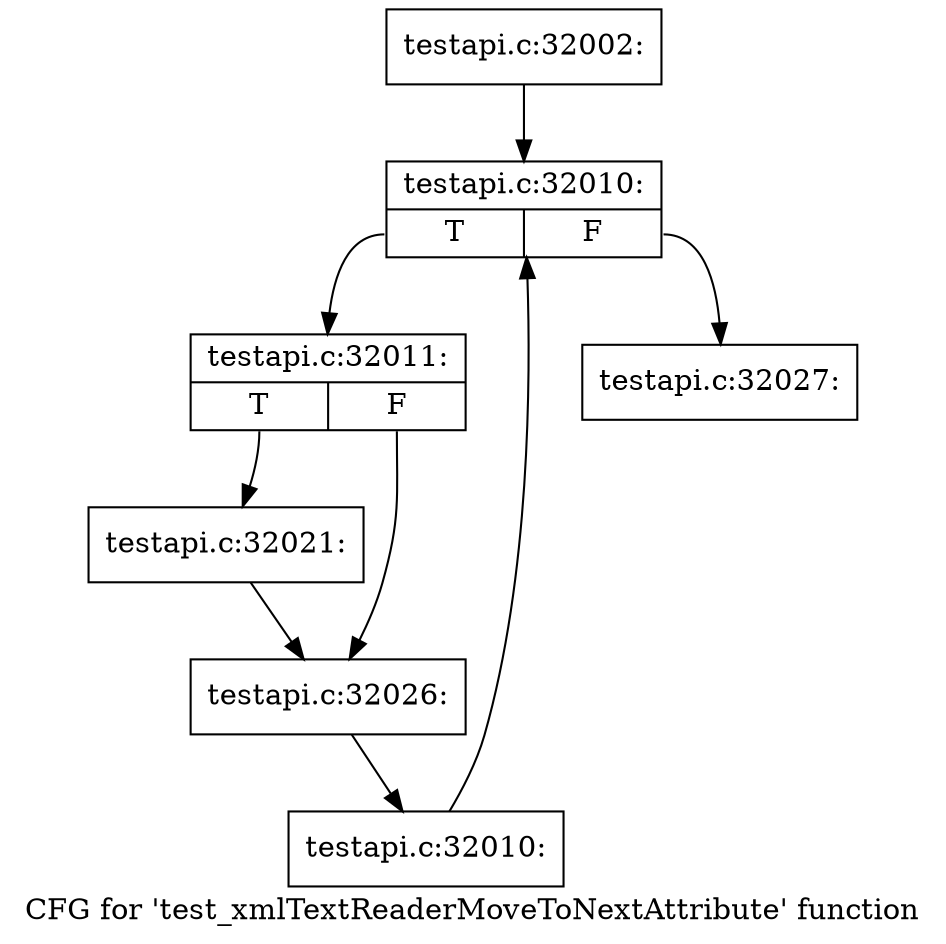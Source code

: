 digraph "CFG for 'test_xmlTextReaderMoveToNextAttribute' function" {
	label="CFG for 'test_xmlTextReaderMoveToNextAttribute' function";

	Node0x4926830 [shape=record,label="{testapi.c:32002:}"];
	Node0x4926830 -> Node0x51dfc60;
	Node0x51dfc60 [shape=record,label="{testapi.c:32010:|{<s0>T|<s1>F}}"];
	Node0x51dfc60:s0 -> Node0x51dff40;
	Node0x51dfc60:s1 -> Node0x51dfac0;
	Node0x51dff40 [shape=record,label="{testapi.c:32011:|{<s0>T|<s1>F}}"];
	Node0x51dff40:s0 -> Node0x51e0da0;
	Node0x51dff40:s1 -> Node0x51e1570;
	Node0x51e0da0 [shape=record,label="{testapi.c:32021:}"];
	Node0x51e0da0 -> Node0x51e1570;
	Node0x51e1570 [shape=record,label="{testapi.c:32026:}"];
	Node0x51e1570 -> Node0x51dfeb0;
	Node0x51dfeb0 [shape=record,label="{testapi.c:32010:}"];
	Node0x51dfeb0 -> Node0x51dfc60;
	Node0x51dfac0 [shape=record,label="{testapi.c:32027:}"];
}
